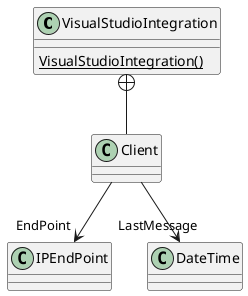 @startuml
class VisualStudioIntegration {
    {static} VisualStudioIntegration()
}
class Client {
}
VisualStudioIntegration +-- Client
Client --> "EndPoint" IPEndPoint
Client --> "LastMessage" DateTime
@enduml

